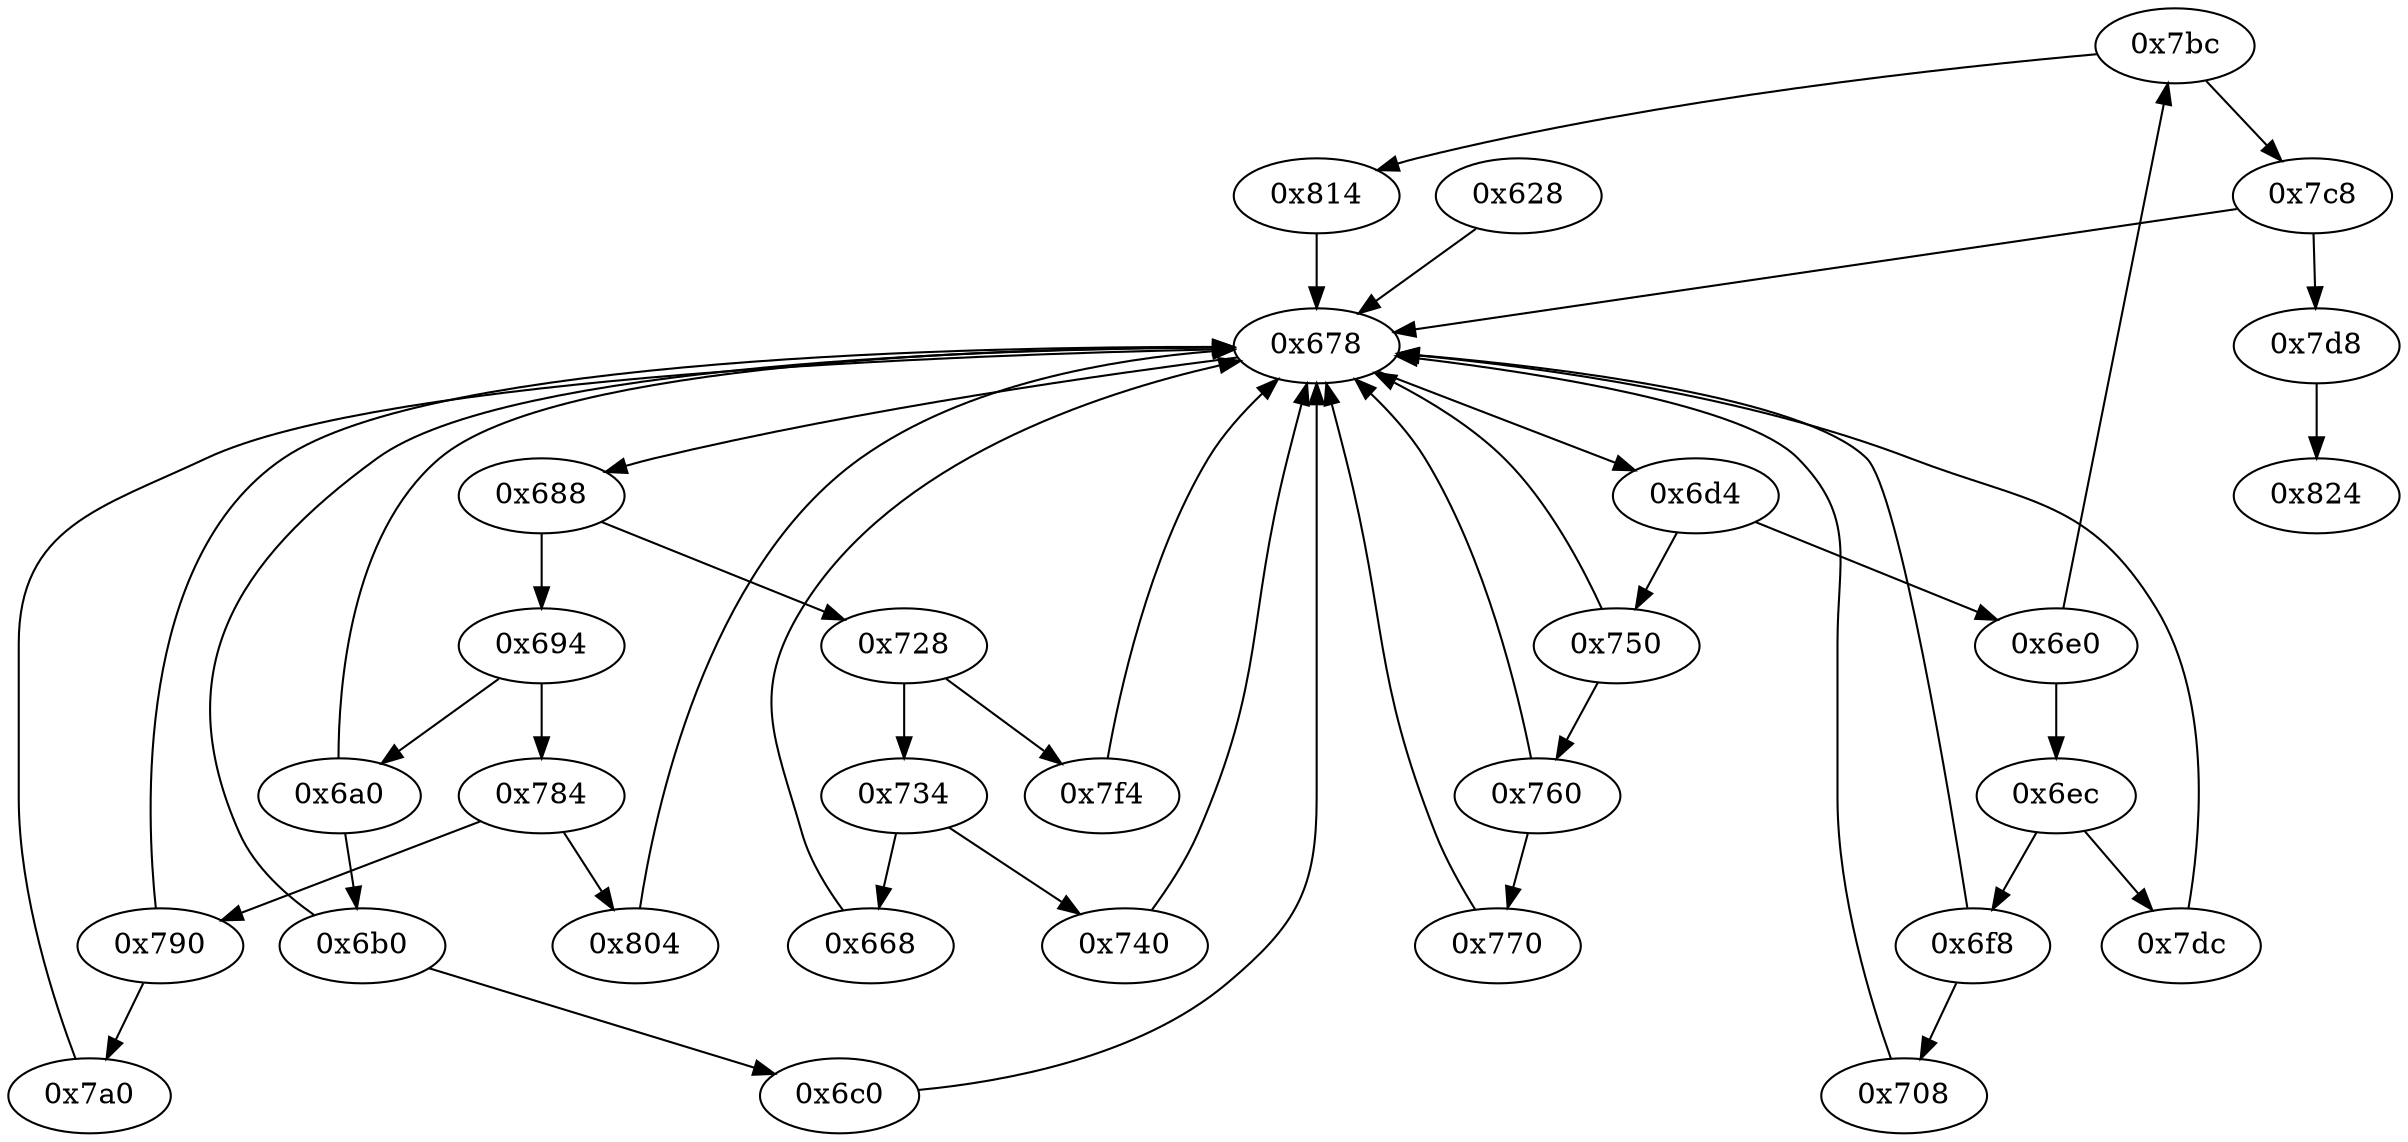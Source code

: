 strict digraph "" {
	"0x7bc"	 [opcode="[u'ldr', u'cmp', u'b']"];
	"0x7c8"	 [opcode="[u'ldr', u'cmp', u'mov', u'b']"];
	"0x7bc" -> "0x7c8";
	"0x814"	 [opcode="[u'mov', u'bl', u'ldr', u'b']"];
	"0x7bc" -> "0x814";
	"0x784"	 [opcode="[u'ldr', u'cmp', u'b']"];
	"0x804"	 [opcode="[u'mov', u'bl', u'ldr', u'b']"];
	"0x784" -> "0x804";
	"0x790"	 [opcode="[u'ldr', u'cmp', u'mov', u'b']"];
	"0x784" -> "0x790";
	"0x7a0"	 [opcode="[u'ldr', u'cmp', u'mov', u'mov', u'strb', u'ldr', u'b']"];
	"0x678"	 [opcode="[u'mov', u'ldr', u'cmp', u'b']"];
	"0x7a0" -> "0x678";
	"0x6a0"	 [opcode="[u'ldr', u'cmp', u'mov', u'b']"];
	"0x6a0" -> "0x678";
	"0x6b0"	 [opcode="[u'ldr', u'cmp', u'mov', u'b']"];
	"0x6a0" -> "0x6b0";
	"0x7c8" -> "0x678";
	"0x7d8"	 [opcode="[u'b']"];
	"0x7c8" -> "0x7d8";
	"0x6e0"	 [opcode="[u'ldr', u'cmp', u'b']"];
	"0x6e0" -> "0x7bc";
	"0x6ec"	 [opcode="[u'ldr', u'cmp', u'b']"];
	"0x6e0" -> "0x6ec";
	"0x804" -> "0x678";
	"0x824"	 [opcode="[u'mov', u'sub', u'pop']"];
	"0x688"	 [opcode="[u'ldr', u'cmp', u'b']"];
	"0x678" -> "0x688";
	"0x6d4"	 [opcode="[u'ldr', u'cmp', u'b']"];
	"0x678" -> "0x6d4";
	"0x734"	 [opcode="[u'ldr', u'cmp', u'b']"];
	"0x668"	 [opcode="[u'ldr', u'cmp', u'mov', u'mov']"];
	"0x734" -> "0x668";
	"0x740"	 [opcode="[u'mov', u'bl', u'ldr', u'b']"];
	"0x734" -> "0x740";
	"0x6c0"	 [opcode="[u'ldr', u'ldrb', u'strb', u'ldr', u'b']"];
	"0x6c0" -> "0x678";
	"0x770"	 [opcode="[u'ldr', u'cmp', u'mov', u'ldr', u'b']"];
	"0x770" -> "0x678";
	"0x750"	 [opcode="[u'ldr', u'cmp', u'mov', u'b']"];
	"0x750" -> "0x678";
	"0x760"	 [opcode="[u'ldr', u'cmp', u'mov', u'b']"];
	"0x750" -> "0x760";
	"0x694"	 [opcode="[u'ldr', u'cmp', u'b']"];
	"0x688" -> "0x694";
	"0x728"	 [opcode="[u'ldr', u'cmp', u'b']"];
	"0x688" -> "0x728";
	"0x694" -> "0x784";
	"0x694" -> "0x6a0";
	"0x790" -> "0x7a0";
	"0x790" -> "0x678";
	"0x6f8"	 [opcode="[u'ldr', u'cmp', u'mov', u'b']"];
	"0x6ec" -> "0x6f8";
	"0x7dc"	 [opcode="[u'ldrb', u'ldr', u'ldr', u'cmp', u'mov', u'b']"];
	"0x6ec" -> "0x7dc";
	"0x7f4"	 [opcode="[u'mov', u'bl', u'ldr', u'b']"];
	"0x7f4" -> "0x678";
	"0x6f8" -> "0x678";
	"0x708"	 [opcode="[u'ldrb', u'str', u'ldr', u'ldr', u'ldr', u'cmp', u'mov', u'b']"];
	"0x6f8" -> "0x708";
	"0x6d4" -> "0x6e0";
	"0x6d4" -> "0x750";
	"0x728" -> "0x734";
	"0x728" -> "0x7f4";
	"0x814" -> "0x678";
	"0x760" -> "0x678";
	"0x760" -> "0x770";
	"0x7d8" -> "0x824";
	"0x668" -> "0x678";
	"0x708" -> "0x678";
	"0x6b0" -> "0x678";
	"0x6b0" -> "0x6c0";
	"0x7dc" -> "0x678";
	"0x628"	 [opcode="[u'push', u'add', u'sub', u'ldr', u'mov', u'ldr', u'ldr', u'ldr', u'add', u'ldr', u'add', u'ldr', u'add', u'ldr', u'add', u'b']"];
	"0x628" -> "0x678";
	"0x740" -> "0x678";
}
